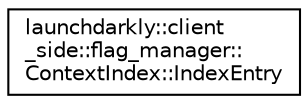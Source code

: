 digraph "Graphical Class Hierarchy"
{
 // LATEX_PDF_SIZE
  edge [fontname="Helvetica",fontsize="10",labelfontname="Helvetica",labelfontsize="10"];
  node [fontname="Helvetica",fontsize="10",shape=record];
  rankdir="LR";
  Node0 [label="launchdarkly::client\l_side::flag_manager::\lContextIndex::IndexEntry",height=0.2,width=0.4,color="black", fillcolor="white", style="filled",URL="$structlaunchdarkly_1_1client__side_1_1flag__manager_1_1ContextIndex_1_1IndexEntry.html",tooltip=" "];
}
